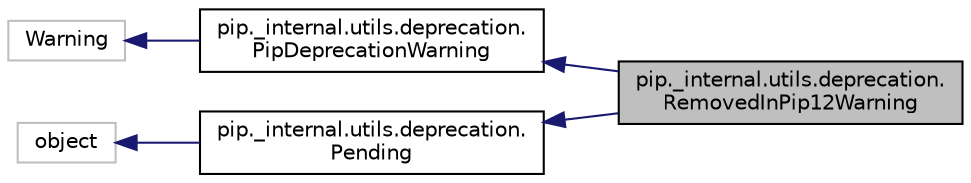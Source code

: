 digraph "pip._internal.utils.deprecation.RemovedInPip12Warning"
{
  edge [fontname="Helvetica",fontsize="10",labelfontname="Helvetica",labelfontsize="10"];
  node [fontname="Helvetica",fontsize="10",shape=record];
  rankdir="LR";
  Node0 [label="pip._internal.utils.deprecation.\lRemovedInPip12Warning",height=0.2,width=0.4,color="black", fillcolor="grey75", style="filled", fontcolor="black"];
  Node1 -> Node0 [dir="back",color="midnightblue",fontsize="10",style="solid",fontname="Helvetica"];
  Node1 [label="pip._internal.utils.deprecation.\lPipDeprecationWarning",height=0.2,width=0.4,color="black", fillcolor="white", style="filled",URL="$classpip_1_1__internal_1_1utils_1_1deprecation_1_1_pip_deprecation_warning.html"];
  Node2 -> Node1 [dir="back",color="midnightblue",fontsize="10",style="solid",fontname="Helvetica"];
  Node2 [label="Warning",height=0.2,width=0.4,color="grey75", fillcolor="white", style="filled"];
  Node3 -> Node0 [dir="back",color="midnightblue",fontsize="10",style="solid",fontname="Helvetica"];
  Node3 [label="pip._internal.utils.deprecation.\lPending",height=0.2,width=0.4,color="black", fillcolor="white", style="filled",URL="$classpip_1_1__internal_1_1utils_1_1deprecation_1_1_pending.html"];
  Node4 -> Node3 [dir="back",color="midnightblue",fontsize="10",style="solid",fontname="Helvetica"];
  Node4 [label="object",height=0.2,width=0.4,color="grey75", fillcolor="white", style="filled"];
}
